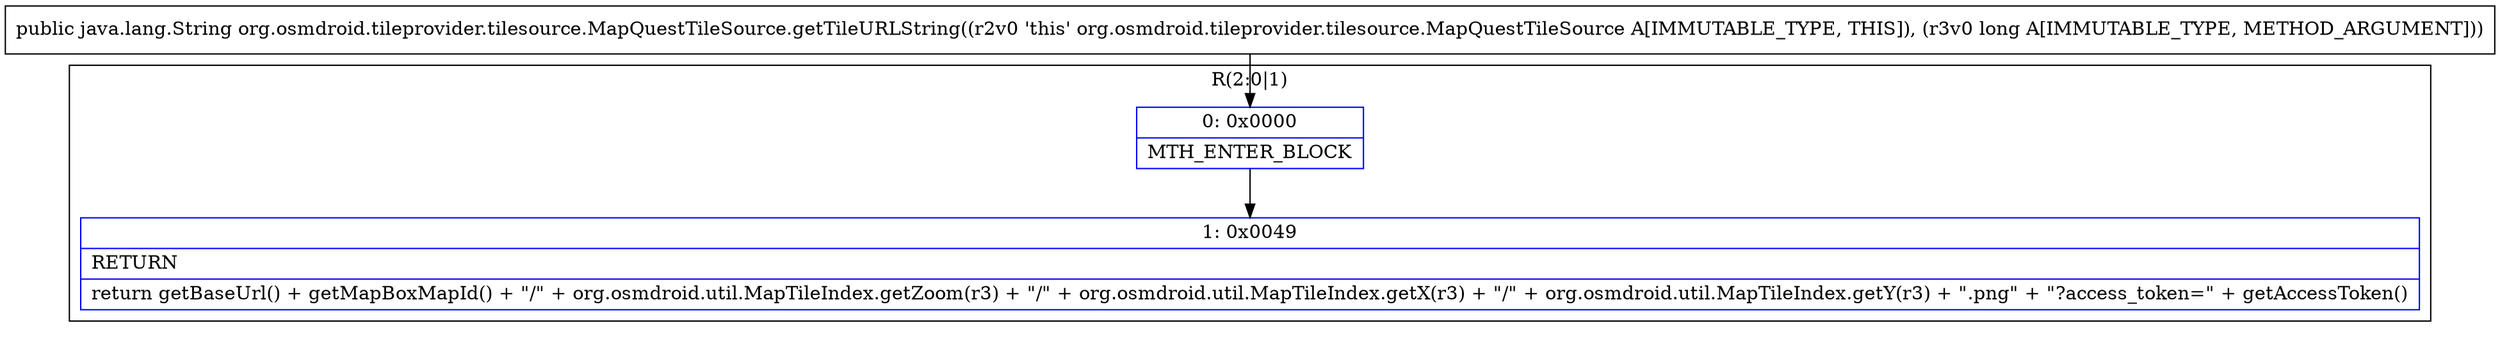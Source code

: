 digraph "CFG fororg.osmdroid.tileprovider.tilesource.MapQuestTileSource.getTileURLString(J)Ljava\/lang\/String;" {
subgraph cluster_Region_964892627 {
label = "R(2:0|1)";
node [shape=record,color=blue];
Node_0 [shape=record,label="{0\:\ 0x0000|MTH_ENTER_BLOCK\l}"];
Node_1 [shape=record,label="{1\:\ 0x0049|RETURN\l|return getBaseUrl() + getMapBoxMapId() + \"\/\" + org.osmdroid.util.MapTileIndex.getZoom(r3) + \"\/\" + org.osmdroid.util.MapTileIndex.getX(r3) + \"\/\" + org.osmdroid.util.MapTileIndex.getY(r3) + \".png\" + \"?access_token=\" + getAccessToken()\l}"];
}
MethodNode[shape=record,label="{public java.lang.String org.osmdroid.tileprovider.tilesource.MapQuestTileSource.getTileURLString((r2v0 'this' org.osmdroid.tileprovider.tilesource.MapQuestTileSource A[IMMUTABLE_TYPE, THIS]), (r3v0 long A[IMMUTABLE_TYPE, METHOD_ARGUMENT])) }"];
MethodNode -> Node_0;
Node_0 -> Node_1;
}

